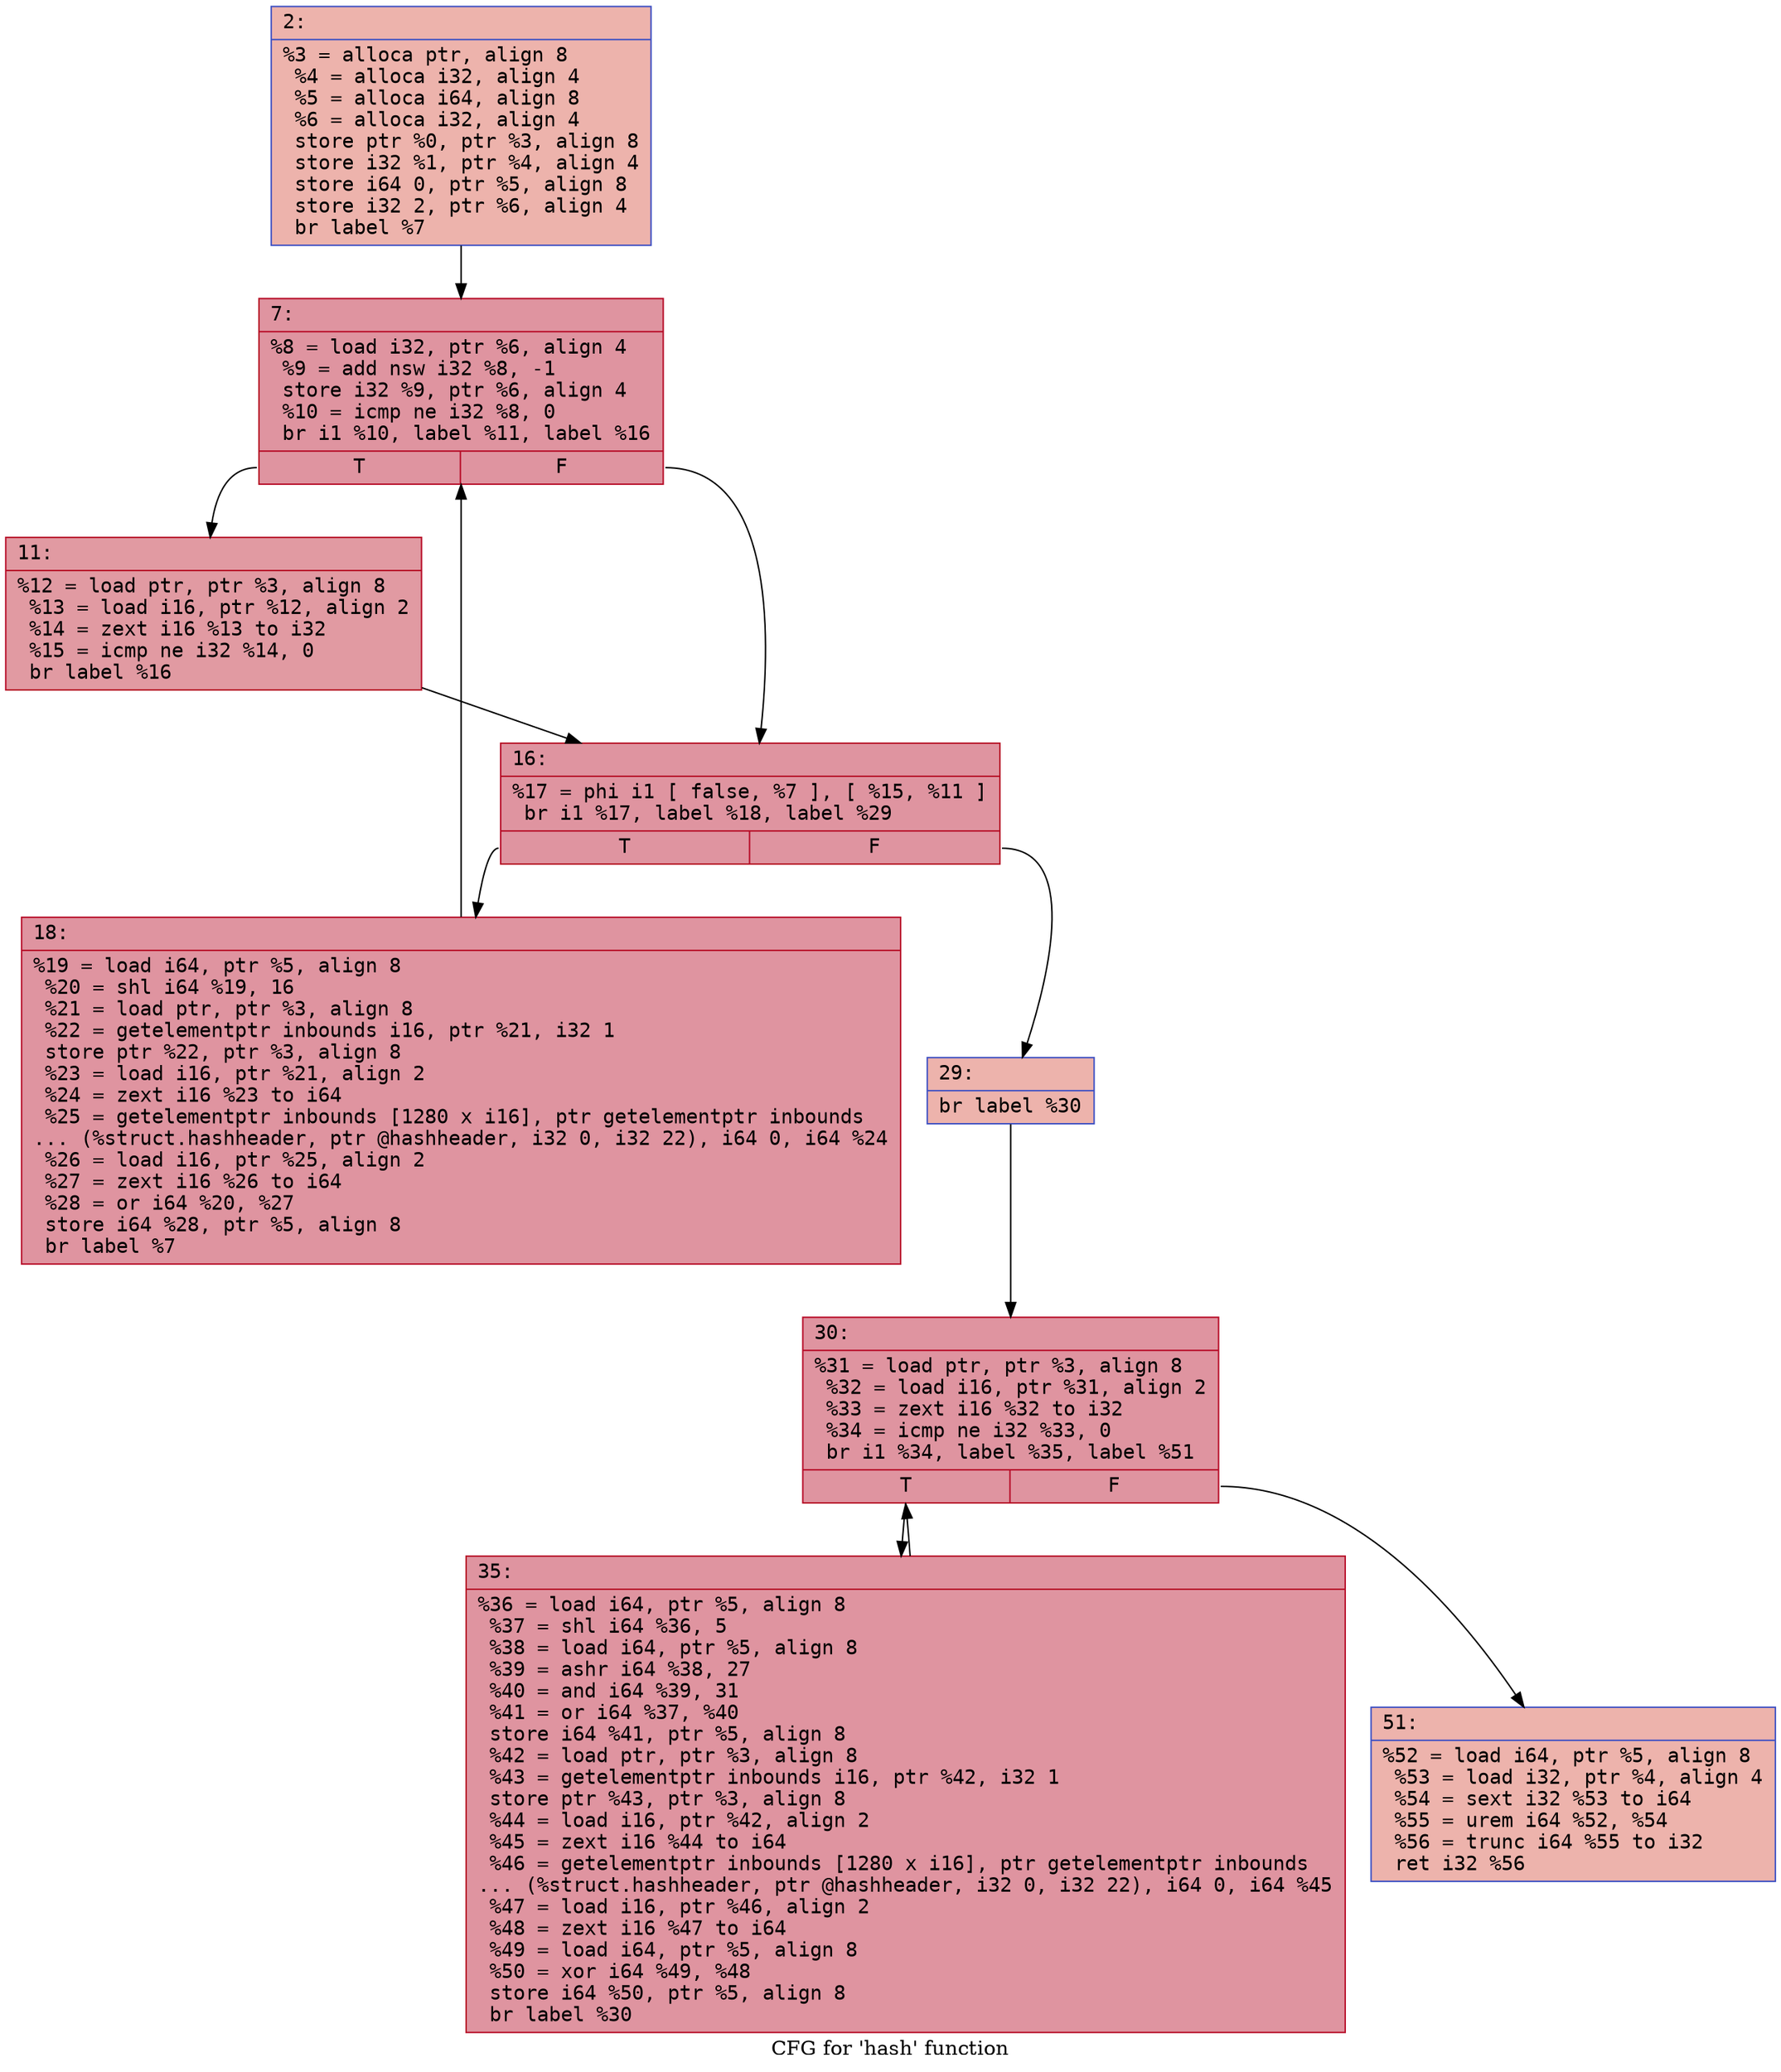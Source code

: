 digraph "CFG for 'hash' function" {
	label="CFG for 'hash' function";

	Node0x6000000f5f40 [shape=record,color="#3d50c3ff", style=filled, fillcolor="#d6524470" fontname="Courier",label="{2:\l|  %3 = alloca ptr, align 8\l  %4 = alloca i32, align 4\l  %5 = alloca i64, align 8\l  %6 = alloca i32, align 4\l  store ptr %0, ptr %3, align 8\l  store i32 %1, ptr %4, align 4\l  store i64 0, ptr %5, align 8\l  store i32 2, ptr %6, align 4\l  br label %7\l}"];
	Node0x6000000f5f40 -> Node0x6000000f5f90[tooltip="2 -> 7\nProbability 100.00%" ];
	Node0x6000000f5f90 [shape=record,color="#b70d28ff", style=filled, fillcolor="#b70d2870" fontname="Courier",label="{7:\l|  %8 = load i32, ptr %6, align 4\l  %9 = add nsw i32 %8, -1\l  store i32 %9, ptr %6, align 4\l  %10 = icmp ne i32 %8, 0\l  br i1 %10, label %11, label %16\l|{<s0>T|<s1>F}}"];
	Node0x6000000f5f90:s0 -> Node0x6000000f5fe0[tooltip="7 -> 11\nProbability 62.50%" ];
	Node0x6000000f5f90:s1 -> Node0x6000000f6030[tooltip="7 -> 16\nProbability 37.50%" ];
	Node0x6000000f5fe0 [shape=record,color="#b70d28ff", style=filled, fillcolor="#bb1b2c70" fontname="Courier",label="{11:\l|  %12 = load ptr, ptr %3, align 8\l  %13 = load i16, ptr %12, align 2\l  %14 = zext i16 %13 to i32\l  %15 = icmp ne i32 %14, 0\l  br label %16\l}"];
	Node0x6000000f5fe0 -> Node0x6000000f6030[tooltip="11 -> 16\nProbability 100.00%" ];
	Node0x6000000f6030 [shape=record,color="#b70d28ff", style=filled, fillcolor="#b70d2870" fontname="Courier",label="{16:\l|  %17 = phi i1 [ false, %7 ], [ %15, %11 ]\l  br i1 %17, label %18, label %29\l|{<s0>T|<s1>F}}"];
	Node0x6000000f6030:s0 -> Node0x6000000f6080[tooltip="16 -> 18\nProbability 96.88%" ];
	Node0x6000000f6030:s1 -> Node0x6000000f60d0[tooltip="16 -> 29\nProbability 3.12%" ];
	Node0x6000000f6080 [shape=record,color="#b70d28ff", style=filled, fillcolor="#b70d2870" fontname="Courier",label="{18:\l|  %19 = load i64, ptr %5, align 8\l  %20 = shl i64 %19, 16\l  %21 = load ptr, ptr %3, align 8\l  %22 = getelementptr inbounds i16, ptr %21, i32 1\l  store ptr %22, ptr %3, align 8\l  %23 = load i16, ptr %21, align 2\l  %24 = zext i16 %23 to i64\l  %25 = getelementptr inbounds [1280 x i16], ptr getelementptr inbounds\l... (%struct.hashheader, ptr @hashheader, i32 0, i32 22), i64 0, i64 %24\l  %26 = load i16, ptr %25, align 2\l  %27 = zext i16 %26 to i64\l  %28 = or i64 %20, %27\l  store i64 %28, ptr %5, align 8\l  br label %7\l}"];
	Node0x6000000f6080 -> Node0x6000000f5f90[tooltip="18 -> 7\nProbability 100.00%" ];
	Node0x6000000f60d0 [shape=record,color="#3d50c3ff", style=filled, fillcolor="#d6524470" fontname="Courier",label="{29:\l|  br label %30\l}"];
	Node0x6000000f60d0 -> Node0x6000000f6120[tooltip="29 -> 30\nProbability 100.00%" ];
	Node0x6000000f6120 [shape=record,color="#b70d28ff", style=filled, fillcolor="#b70d2870" fontname="Courier",label="{30:\l|  %31 = load ptr, ptr %3, align 8\l  %32 = load i16, ptr %31, align 2\l  %33 = zext i16 %32 to i32\l  %34 = icmp ne i32 %33, 0\l  br i1 %34, label %35, label %51\l|{<s0>T|<s1>F}}"];
	Node0x6000000f6120:s0 -> Node0x6000000f6170[tooltip="30 -> 35\nProbability 96.88%" ];
	Node0x6000000f6120:s1 -> Node0x6000000f61c0[tooltip="30 -> 51\nProbability 3.12%" ];
	Node0x6000000f6170 [shape=record,color="#b70d28ff", style=filled, fillcolor="#b70d2870" fontname="Courier",label="{35:\l|  %36 = load i64, ptr %5, align 8\l  %37 = shl i64 %36, 5\l  %38 = load i64, ptr %5, align 8\l  %39 = ashr i64 %38, 27\l  %40 = and i64 %39, 31\l  %41 = or i64 %37, %40\l  store i64 %41, ptr %5, align 8\l  %42 = load ptr, ptr %3, align 8\l  %43 = getelementptr inbounds i16, ptr %42, i32 1\l  store ptr %43, ptr %3, align 8\l  %44 = load i16, ptr %42, align 2\l  %45 = zext i16 %44 to i64\l  %46 = getelementptr inbounds [1280 x i16], ptr getelementptr inbounds\l... (%struct.hashheader, ptr @hashheader, i32 0, i32 22), i64 0, i64 %45\l  %47 = load i16, ptr %46, align 2\l  %48 = zext i16 %47 to i64\l  %49 = load i64, ptr %5, align 8\l  %50 = xor i64 %49, %48\l  store i64 %50, ptr %5, align 8\l  br label %30\l}"];
	Node0x6000000f6170 -> Node0x6000000f6120[tooltip="35 -> 30\nProbability 100.00%" ];
	Node0x6000000f61c0 [shape=record,color="#3d50c3ff", style=filled, fillcolor="#d6524470" fontname="Courier",label="{51:\l|  %52 = load i64, ptr %5, align 8\l  %53 = load i32, ptr %4, align 4\l  %54 = sext i32 %53 to i64\l  %55 = urem i64 %52, %54\l  %56 = trunc i64 %55 to i32\l  ret i32 %56\l}"];
}
